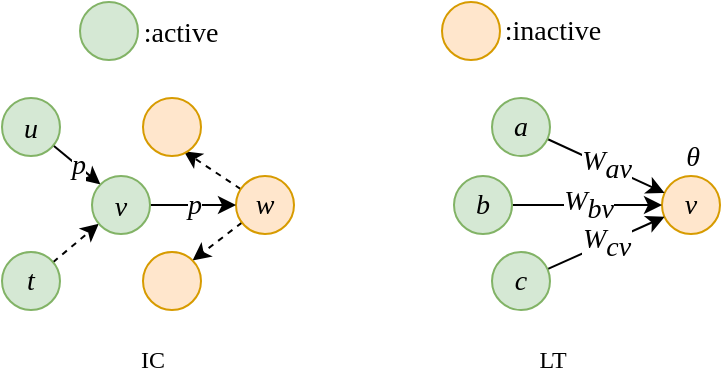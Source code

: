<mxfile version="18.1.3" type="github">
  <diagram id="P9TnFpN5vygWZU6XICRD" name="Page-1">
    <mxGraphModel dx="692" dy="379" grid="1" gridSize="10" guides="1" tooltips="1" connect="1" arrows="1" fold="1" page="1" pageScale="1" pageWidth="1169" pageHeight="1654" math="0" shadow="0">
      <root>
        <mxCell id="0" />
        <mxCell id="1" parent="0" />
        <mxCell id="iGFhsTUaxY5pVnIJGuSF-1" value="" style="ellipse;whiteSpace=wrap;html=1;aspect=fixed;fillColor=#d5e8d4;strokeColor=#82b366;fontSize=14;" vertex="1" parent="1">
          <mxGeometry x="319" y="150" width="29" height="29" as="geometry" />
        </mxCell>
        <mxCell id="iGFhsTUaxY5pVnIJGuSF-2" value="" style="ellipse;whiteSpace=wrap;html=1;aspect=fixed;fillColor=#ffe6cc;strokeColor=#d79b00;fontSize=14;" vertex="1" parent="1">
          <mxGeometry x="500" y="150" width="29" height="29" as="geometry" />
        </mxCell>
        <mxCell id="iGFhsTUaxY5pVnIJGuSF-3" value="&lt;font face=&quot;Times New Roman&quot; style=&quot;font-size: 14px;&quot;&gt;:active&lt;/font&gt;" style="text;html=1;align=center;verticalAlign=middle;resizable=0;points=[];autosize=1;strokeColor=none;fillColor=none;fontSize=14;" vertex="1" parent="1">
          <mxGeometry x="344" y="154.5" width="50" height="20" as="geometry" />
        </mxCell>
        <mxCell id="iGFhsTUaxY5pVnIJGuSF-4" value=":inactive" style="text;html=1;align=center;verticalAlign=middle;resizable=0;points=[];autosize=1;strokeColor=none;fillColor=none;fontFamily=Times New Roman;fontSize=14;" vertex="1" parent="1">
          <mxGeometry x="525" y="154.5" width="60" height="20" as="geometry" />
        </mxCell>
        <mxCell id="iGFhsTUaxY5pVnIJGuSF-5" style="edgeStyle=none;rounded=0;orthogonalLoop=1;jettySize=auto;html=1;entryX=0.704;entryY=0.916;entryDx=0;entryDy=0;entryPerimeter=0;dashed=1;fontFamily=Times New Roman;fontSize=14;" edge="1" parent="1" source="iGFhsTUaxY5pVnIJGuSF-7" target="iGFhsTUaxY5pVnIJGuSF-8">
          <mxGeometry relative="1" as="geometry" />
        </mxCell>
        <mxCell id="iGFhsTUaxY5pVnIJGuSF-6" style="edgeStyle=none;rounded=0;orthogonalLoop=1;jettySize=auto;html=1;entryX=1;entryY=0;entryDx=0;entryDy=0;dashed=1;fontFamily=Times New Roman;fontSize=14;" edge="1" parent="1" source="iGFhsTUaxY5pVnIJGuSF-7" target="iGFhsTUaxY5pVnIJGuSF-9">
          <mxGeometry relative="1" as="geometry" />
        </mxCell>
        <mxCell id="iGFhsTUaxY5pVnIJGuSF-7" value="w" style="ellipse;whiteSpace=wrap;html=1;aspect=fixed;fillColor=#ffe6cc;strokeColor=#d79b00;fontFamily=Times New Roman;fontStyle=2;fontSize=14;" vertex="1" parent="1">
          <mxGeometry x="397" y="237" width="29" height="29" as="geometry" />
        </mxCell>
        <mxCell id="iGFhsTUaxY5pVnIJGuSF-8" value="" style="ellipse;whiteSpace=wrap;html=1;aspect=fixed;fillColor=#ffe6cc;strokeColor=#d79b00;fontSize=14;" vertex="1" parent="1">
          <mxGeometry x="350.5" y="198" width="29" height="29" as="geometry" />
        </mxCell>
        <mxCell id="iGFhsTUaxY5pVnIJGuSF-9" value="" style="ellipse;whiteSpace=wrap;html=1;aspect=fixed;fillColor=#ffe6cc;strokeColor=#d79b00;fontSize=14;" vertex="1" parent="1">
          <mxGeometry x="350.5" y="275" width="29" height="29" as="geometry" />
        </mxCell>
        <mxCell id="iGFhsTUaxY5pVnIJGuSF-10" value="" style="edgeStyle=none;rounded=0;orthogonalLoop=1;jettySize=auto;html=1;fontFamily=Times New Roman;dashed=1;fontSize=14;" edge="1" parent="1" source="iGFhsTUaxY5pVnIJGuSF-11" target="iGFhsTUaxY5pVnIJGuSF-15">
          <mxGeometry relative="1" as="geometry" />
        </mxCell>
        <mxCell id="iGFhsTUaxY5pVnIJGuSF-11" value="t" style="ellipse;whiteSpace=wrap;html=1;aspect=fixed;fillColor=#d5e8d4;strokeColor=#82b366;fontFamily=Times New Roman;fontStyle=2;fontSize=14;" vertex="1" parent="1">
          <mxGeometry x="280" y="275" width="29" height="29" as="geometry" />
        </mxCell>
        <mxCell id="iGFhsTUaxY5pVnIJGuSF-12" value="p" style="rounded=0;orthogonalLoop=1;jettySize=auto;html=1;entryX=0;entryY=0;entryDx=0;entryDy=0;fontFamily=Times New Roman;fontSize=14;fontStyle=2" edge="1" parent="1" source="iGFhsTUaxY5pVnIJGuSF-13" target="iGFhsTUaxY5pVnIJGuSF-15">
          <mxGeometry relative="1" as="geometry" />
        </mxCell>
        <mxCell id="iGFhsTUaxY5pVnIJGuSF-13" value="&lt;font face=&quot;Times New Roman&quot; style=&quot;font-size: 14px;&quot;&gt;u&lt;/font&gt;" style="ellipse;whiteSpace=wrap;html=1;aspect=fixed;fillColor=#d5e8d4;strokeColor=#82b366;fontStyle=2;fontSize=14;" vertex="1" parent="1">
          <mxGeometry x="280" y="198" width="29" height="29" as="geometry" />
        </mxCell>
        <mxCell id="iGFhsTUaxY5pVnIJGuSF-14" value="p" style="edgeStyle=none;rounded=0;orthogonalLoop=1;jettySize=auto;html=1;fontFamily=Times New Roman;entryX=0;entryY=0.5;entryDx=0;entryDy=0;fontStyle=2;fontSize=14;" edge="1" parent="1" source="iGFhsTUaxY5pVnIJGuSF-15" target="iGFhsTUaxY5pVnIJGuSF-7">
          <mxGeometry relative="1" as="geometry" />
        </mxCell>
        <mxCell id="iGFhsTUaxY5pVnIJGuSF-15" value="&lt;font face=&quot;Times New Roman&quot; style=&quot;font-size: 14px;&quot;&gt;v&lt;/font&gt;" style="ellipse;whiteSpace=wrap;html=1;aspect=fixed;fillColor=#d5e8d4;strokeColor=#82b366;fontStyle=2;fontSize=14;" vertex="1" parent="1">
          <mxGeometry x="325" y="237" width="29" height="29" as="geometry" />
        </mxCell>
        <mxCell id="iGFhsTUaxY5pVnIJGuSF-16" value="v" style="ellipse;whiteSpace=wrap;html=1;aspect=fixed;fillColor=#ffe6cc;strokeColor=#d79b00;fontFamily=Times New Roman;fontStyle=2;fontSize=14;" vertex="1" parent="1">
          <mxGeometry x="610" y="237" width="29" height="29" as="geometry" />
        </mxCell>
        <mxCell id="iGFhsTUaxY5pVnIJGuSF-17" value="W&lt;sub style=&quot;font-size: 14px;&quot;&gt;cv&lt;/sub&gt;" style="edgeStyle=none;rounded=0;orthogonalLoop=1;jettySize=auto;html=1;fontFamily=Times New Roman;fontStyle=2;fontSize=14;" edge="1" parent="1" source="iGFhsTUaxY5pVnIJGuSF-18" target="iGFhsTUaxY5pVnIJGuSF-16">
          <mxGeometry relative="1" as="geometry" />
        </mxCell>
        <mxCell id="iGFhsTUaxY5pVnIJGuSF-18" value="c" style="ellipse;whiteSpace=wrap;html=1;aspect=fixed;fillColor=#d5e8d4;strokeColor=#82b366;fontFamily=Times New Roman;fontStyle=2;fontSize=14;" vertex="1" parent="1">
          <mxGeometry x="525" y="275" width="29" height="29" as="geometry" />
        </mxCell>
        <mxCell id="iGFhsTUaxY5pVnIJGuSF-19" value="W&lt;sub style=&quot;font-size: 14px;&quot;&gt;bv&lt;/sub&gt;" style="edgeStyle=none;rounded=0;orthogonalLoop=1;jettySize=auto;html=1;fontFamily=Times New Roman;entryX=0;entryY=0.5;entryDx=0;entryDy=0;fontStyle=2;fontSize=14;" edge="1" parent="1" source="iGFhsTUaxY5pVnIJGuSF-20" target="iGFhsTUaxY5pVnIJGuSF-16">
          <mxGeometry relative="1" as="geometry" />
        </mxCell>
        <mxCell id="iGFhsTUaxY5pVnIJGuSF-20" value="b" style="ellipse;whiteSpace=wrap;html=1;aspect=fixed;fillColor=#d5e8d4;strokeColor=#82b366;fontFamily=Times New Roman;fontStyle=2;fontSize=14;" vertex="1" parent="1">
          <mxGeometry x="506" y="237" width="29" height="29" as="geometry" />
        </mxCell>
        <mxCell id="iGFhsTUaxY5pVnIJGuSF-21" value="W&lt;sub style=&quot;font-size: 14px;&quot;&gt;av&lt;/sub&gt;" style="edgeStyle=none;rounded=0;orthogonalLoop=1;jettySize=auto;html=1;fontFamily=Times New Roman;fontStyle=2;fontSize=14;" edge="1" parent="1" source="iGFhsTUaxY5pVnIJGuSF-22" target="iGFhsTUaxY5pVnIJGuSF-16">
          <mxGeometry relative="1" as="geometry" />
        </mxCell>
        <mxCell id="iGFhsTUaxY5pVnIJGuSF-22" value="a" style="ellipse;whiteSpace=wrap;html=1;aspect=fixed;fillColor=#d5e8d4;strokeColor=#82b366;fontFamily=Times New Roman;fontStyle=2;fontSize=14;" vertex="1" parent="1">
          <mxGeometry x="525" y="198" width="29" height="29" as="geometry" />
        </mxCell>
        <mxCell id="iGFhsTUaxY5pVnIJGuSF-23" value="θ" style="text;html=1;align=center;verticalAlign=middle;resizable=0;points=[];autosize=1;strokeColor=none;fillColor=none;fontFamily=Times New Roman;fontStyle=2;fontSize=14;" vertex="1" parent="1">
          <mxGeometry x="614.5" y="218" width="20" height="20" as="geometry" />
        </mxCell>
        <mxCell id="iGFhsTUaxY5pVnIJGuSF-24" value="IC" style="text;html=1;align=center;verticalAlign=middle;resizable=0;points=[];autosize=1;strokeColor=none;fillColor=none;fontFamily=Times New Roman;" vertex="1" parent="1">
          <mxGeometry x="344" y="320" width="22" height="18" as="geometry" />
        </mxCell>
        <mxCell id="iGFhsTUaxY5pVnIJGuSF-25" value="LT" style="text;html=1;align=center;verticalAlign=middle;resizable=0;points=[];autosize=1;strokeColor=none;fillColor=none;fontFamily=Times New Roman;" vertex="1" parent="1">
          <mxGeometry x="543" y="320" width="24" height="18" as="geometry" />
        </mxCell>
      </root>
    </mxGraphModel>
  </diagram>
</mxfile>
